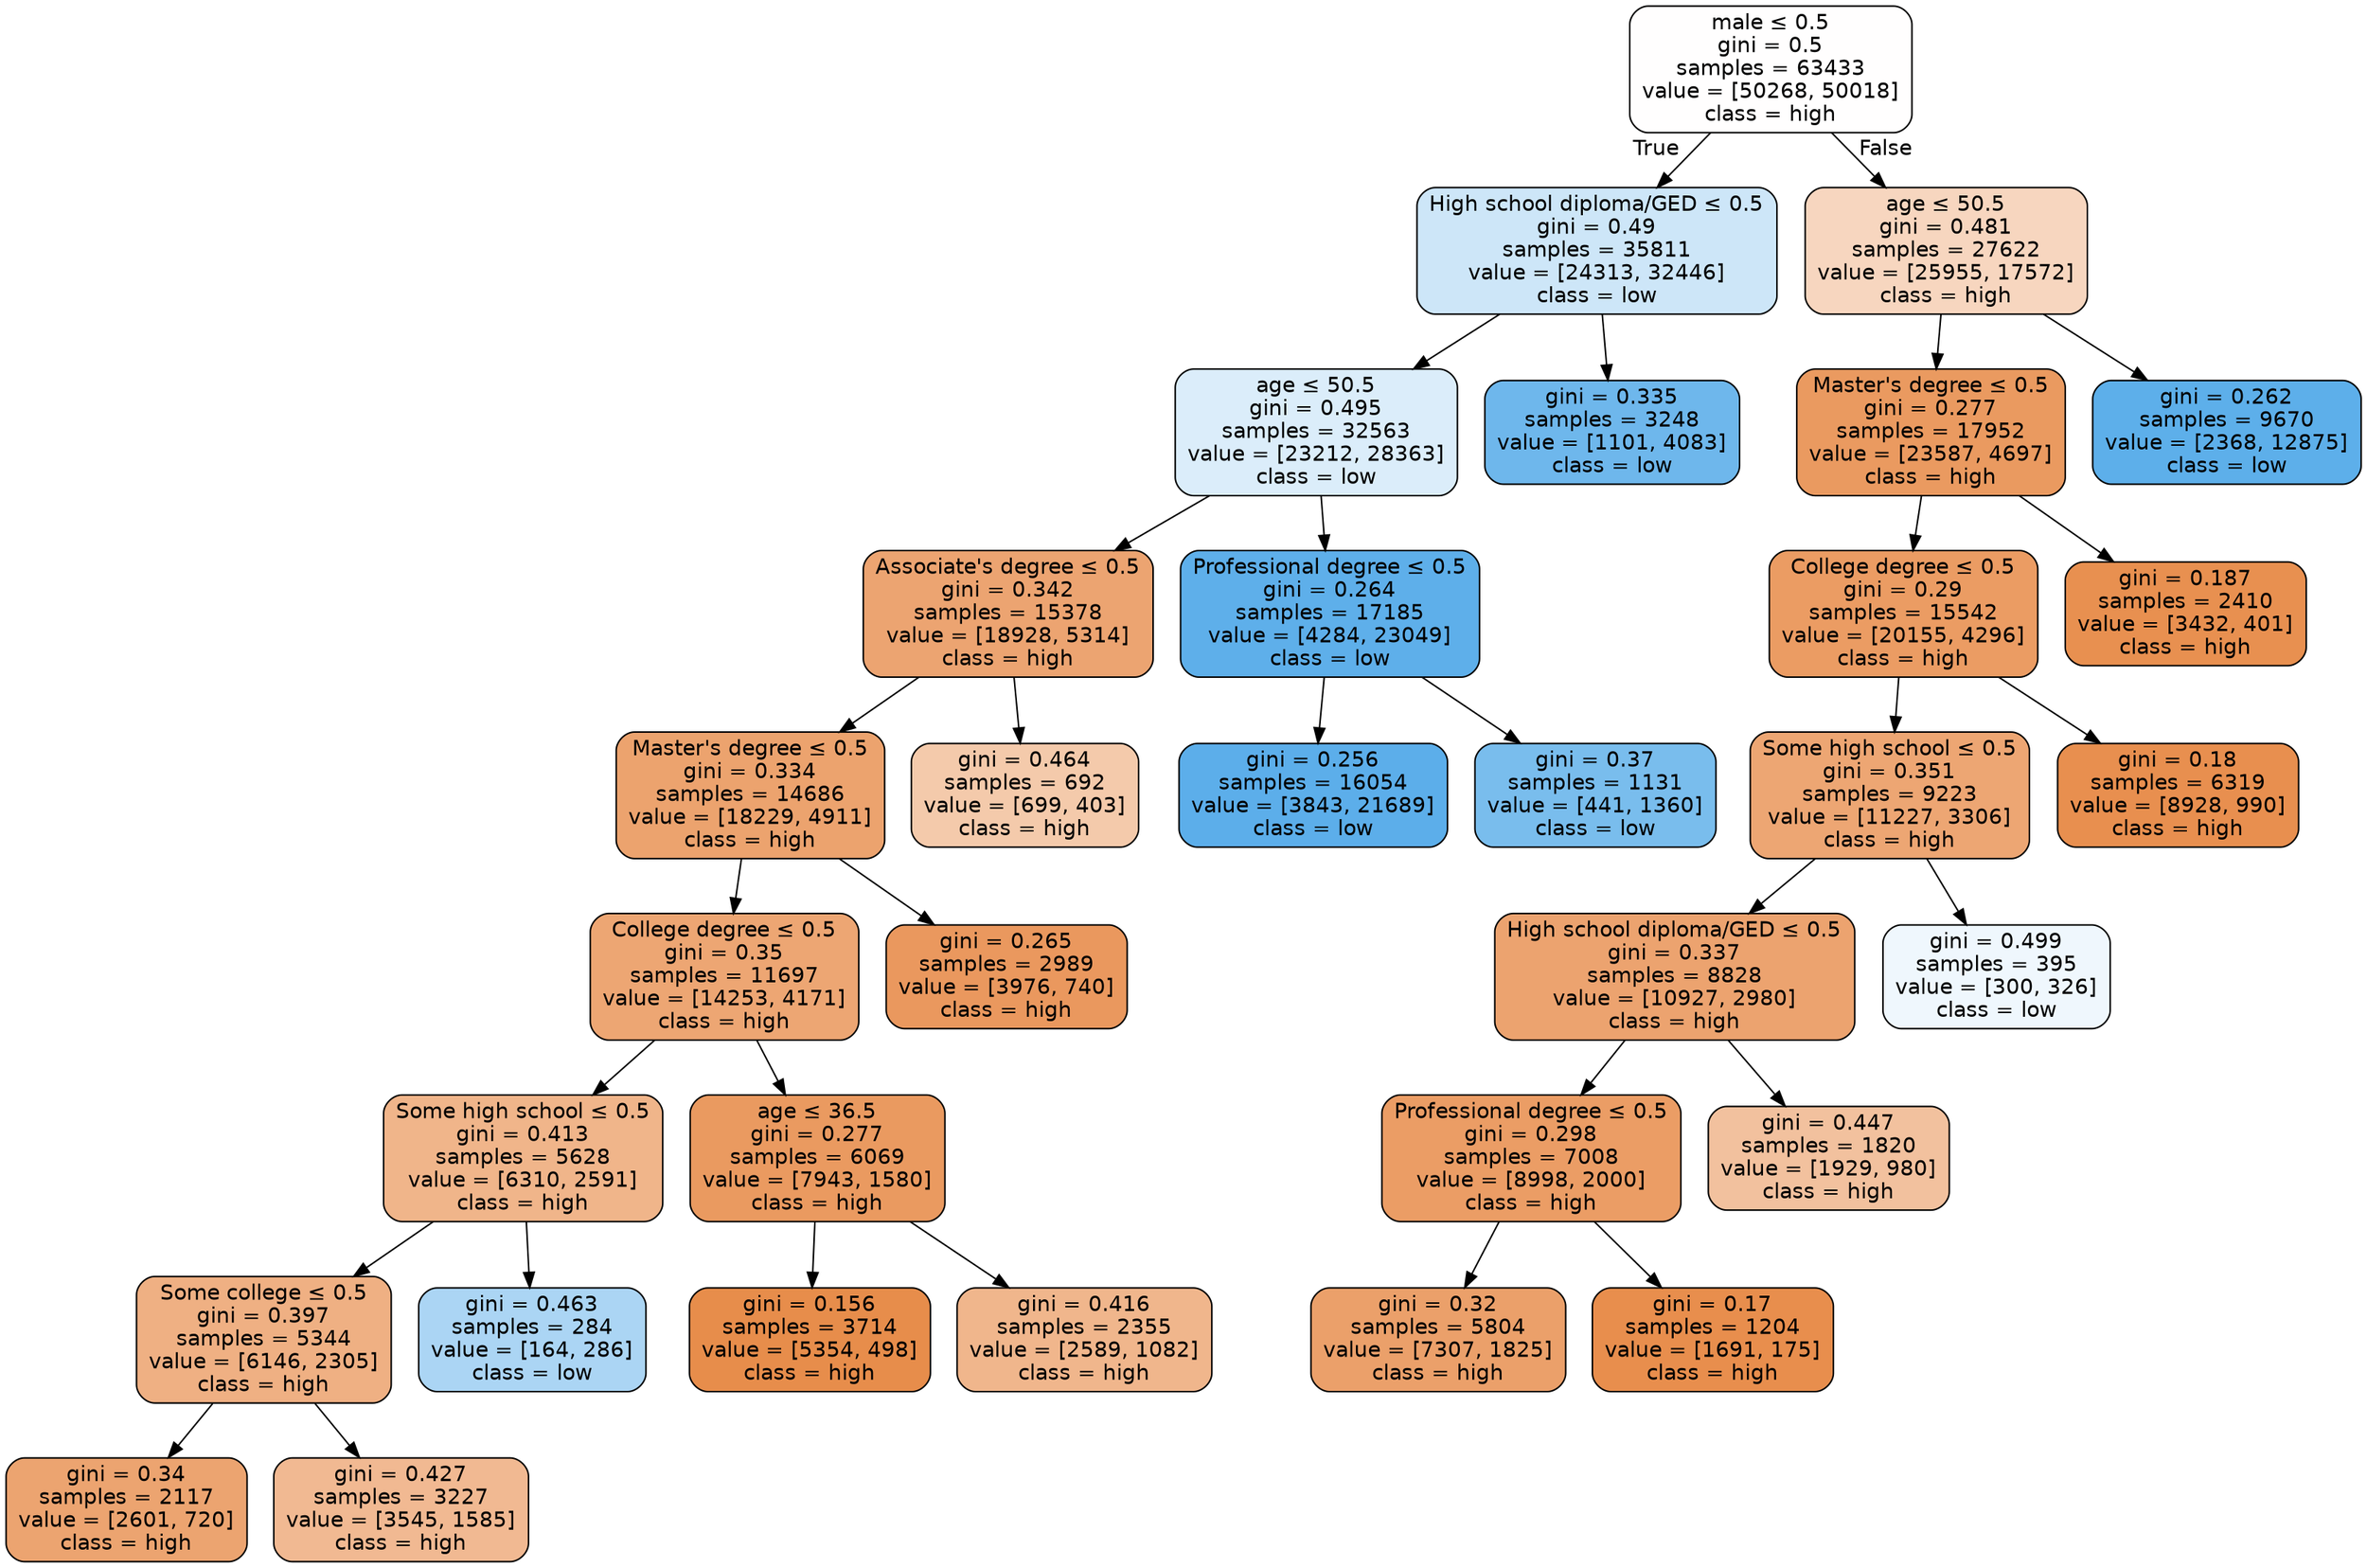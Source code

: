 digraph Tree {
node [shape=box, style="filled, rounded", color="black", fontname="helvetica"] ;
edge [fontname="helvetica"] ;
0 [label=<male &le; 0.5<br/>gini = 0.5<br/>samples = 63433<br/>value = [50268, 50018]<br/>class = high>, fillcolor="#fffefe"] ;
1 [label=<High school diploma/GED &le; 0.5<br/>gini = 0.49<br/>samples = 35811<br/>value = [24313, 32446]<br/>class = low>, fillcolor="#cde6f8"] ;
0 -> 1 [labeldistance=2.5, labelangle=45, headlabel="True"] ;
5 [label=<age &le; 50.5<br/>gini = 0.495<br/>samples = 32563<br/>value = [23212, 28363]<br/>class = low>, fillcolor="#dbedfa"] ;
1 -> 5 ;
7 [label=<Associate's degree &le; 0.5<br/>gini = 0.342<br/>samples = 15378<br/>value = [18928, 5314]<br/>class = high>, fillcolor="#eca471"] ;
5 -> 7 ;
9 [label=<Master's degree &le; 0.5<br/>gini = 0.334<br/>samples = 14686<br/>value = [18229, 4911]<br/>class = high>, fillcolor="#eca36e"] ;
7 -> 9 ;
11 [label=<College degree &le; 0.5<br/>gini = 0.35<br/>samples = 11697<br/>value = [14253, 4171]<br/>class = high>, fillcolor="#eda673"] ;
9 -> 11 ;
13 [label=<Some high school &le; 0.5<br/>gini = 0.413<br/>samples = 5628<br/>value = [6310, 2591]<br/>class = high>, fillcolor="#f0b58a"] ;
11 -> 13 ;
17 [label=<Some college &le; 0.5<br/>gini = 0.397<br/>samples = 5344<br/>value = [6146, 2305]<br/>class = high>, fillcolor="#efb083"] ;
13 -> 17 ;
19 [label=<gini = 0.34<br/>samples = 2117<br/>value = [2601, 720]<br/>class = high>, fillcolor="#eca470"] ;
17 -> 19 ;
20 [label=<gini = 0.427<br/>samples = 3227<br/>value = [3545, 1585]<br/>class = high>, fillcolor="#f1b992"] ;
17 -> 20 ;
18 [label=<gini = 0.463<br/>samples = 284<br/>value = [164, 286]<br/>class = low>, fillcolor="#abd5f4"] ;
13 -> 18 ;
14 [label=<age &le; 36.5<br/>gini = 0.277<br/>samples = 6069<br/>value = [7943, 1580]<br/>class = high>, fillcolor="#ea9a60"] ;
11 -> 14 ;
15 [label=<gini = 0.156<br/>samples = 3714<br/>value = [5354, 498]<br/>class = high>, fillcolor="#e78d4b"] ;
14 -> 15 ;
16 [label=<gini = 0.416<br/>samples = 2355<br/>value = [2589, 1082]<br/>class = high>, fillcolor="#f0b68c"] ;
14 -> 16 ;
12 [label=<gini = 0.265<br/>samples = 2989<br/>value = [3976, 740]<br/>class = high>, fillcolor="#ea985e"] ;
9 -> 12 ;
10 [label=<gini = 0.464<br/>samples = 692<br/>value = [699, 403]<br/>class = high>, fillcolor="#f4caab"] ;
7 -> 10 ;
8 [label=<Professional degree &le; 0.5<br/>gini = 0.264<br/>samples = 17185<br/>value = [4284, 23049]<br/>class = low>, fillcolor="#5eafea"] ;
5 -> 8 ;
31 [label=<gini = 0.256<br/>samples = 16054<br/>value = [3843, 21689]<br/>class = low>, fillcolor="#5caeea"] ;
8 -> 31 ;
32 [label=<gini = 0.37<br/>samples = 1131<br/>value = [441, 1360]<br/>class = low>, fillcolor="#79bded"] ;
8 -> 32 ;
6 [label=<gini = 0.335<br/>samples = 3248<br/>value = [1101, 4083]<br/>class = low>, fillcolor="#6eb7ec"] ;
1 -> 6 ;
2 [label=<age &le; 50.5<br/>gini = 0.481<br/>samples = 27622<br/>value = [25955, 17572]<br/>class = high>, fillcolor="#f7d6bf"] ;
0 -> 2 [labeldistance=2.5, labelangle=-45, headlabel="False"] ;
3 [label=<Master's degree &le; 0.5<br/>gini = 0.277<br/>samples = 17952<br/>value = [23587, 4697]<br/>class = high>, fillcolor="#ea9a60"] ;
2 -> 3 ;
21 [label=<College degree &le; 0.5<br/>gini = 0.29<br/>samples = 15542<br/>value = [20155, 4296]<br/>class = high>, fillcolor="#eb9c63"] ;
3 -> 21 ;
23 [label=<Some high school &le; 0.5<br/>gini = 0.351<br/>samples = 9223<br/>value = [11227, 3306]<br/>class = high>, fillcolor="#eda673"] ;
21 -> 23 ;
25 [label=<High school diploma/GED &le; 0.5<br/>gini = 0.337<br/>samples = 8828<br/>value = [10927, 2980]<br/>class = high>, fillcolor="#eca36f"] ;
23 -> 25 ;
27 [label=<Professional degree &le; 0.5<br/>gini = 0.298<br/>samples = 7008<br/>value = [8998, 2000]<br/>class = high>, fillcolor="#eb9d65"] ;
25 -> 27 ;
29 [label=<gini = 0.32<br/>samples = 5804<br/>value = [7307, 1825]<br/>class = high>, fillcolor="#eba06a"] ;
27 -> 29 ;
30 [label=<gini = 0.17<br/>samples = 1204<br/>value = [1691, 175]<br/>class = high>, fillcolor="#e88e4d"] ;
27 -> 30 ;
28 [label=<gini = 0.447<br/>samples = 1820<br/>value = [1929, 980]<br/>class = high>, fillcolor="#f2c19e"] ;
25 -> 28 ;
26 [label=<gini = 0.499<br/>samples = 395<br/>value = [300, 326]<br/>class = low>, fillcolor="#eff7fd"] ;
23 -> 26 ;
24 [label=<gini = 0.18<br/>samples = 6319<br/>value = [8928, 990]<br/>class = high>, fillcolor="#e88f4f"] ;
21 -> 24 ;
22 [label=<gini = 0.187<br/>samples = 2410<br/>value = [3432, 401]<br/>class = high>, fillcolor="#e89050"] ;
3 -> 22 ;
4 [label=<gini = 0.262<br/>samples = 9670<br/>value = [2368, 12875]<br/>class = low>, fillcolor="#5dafea"] ;
2 -> 4 ;
}
